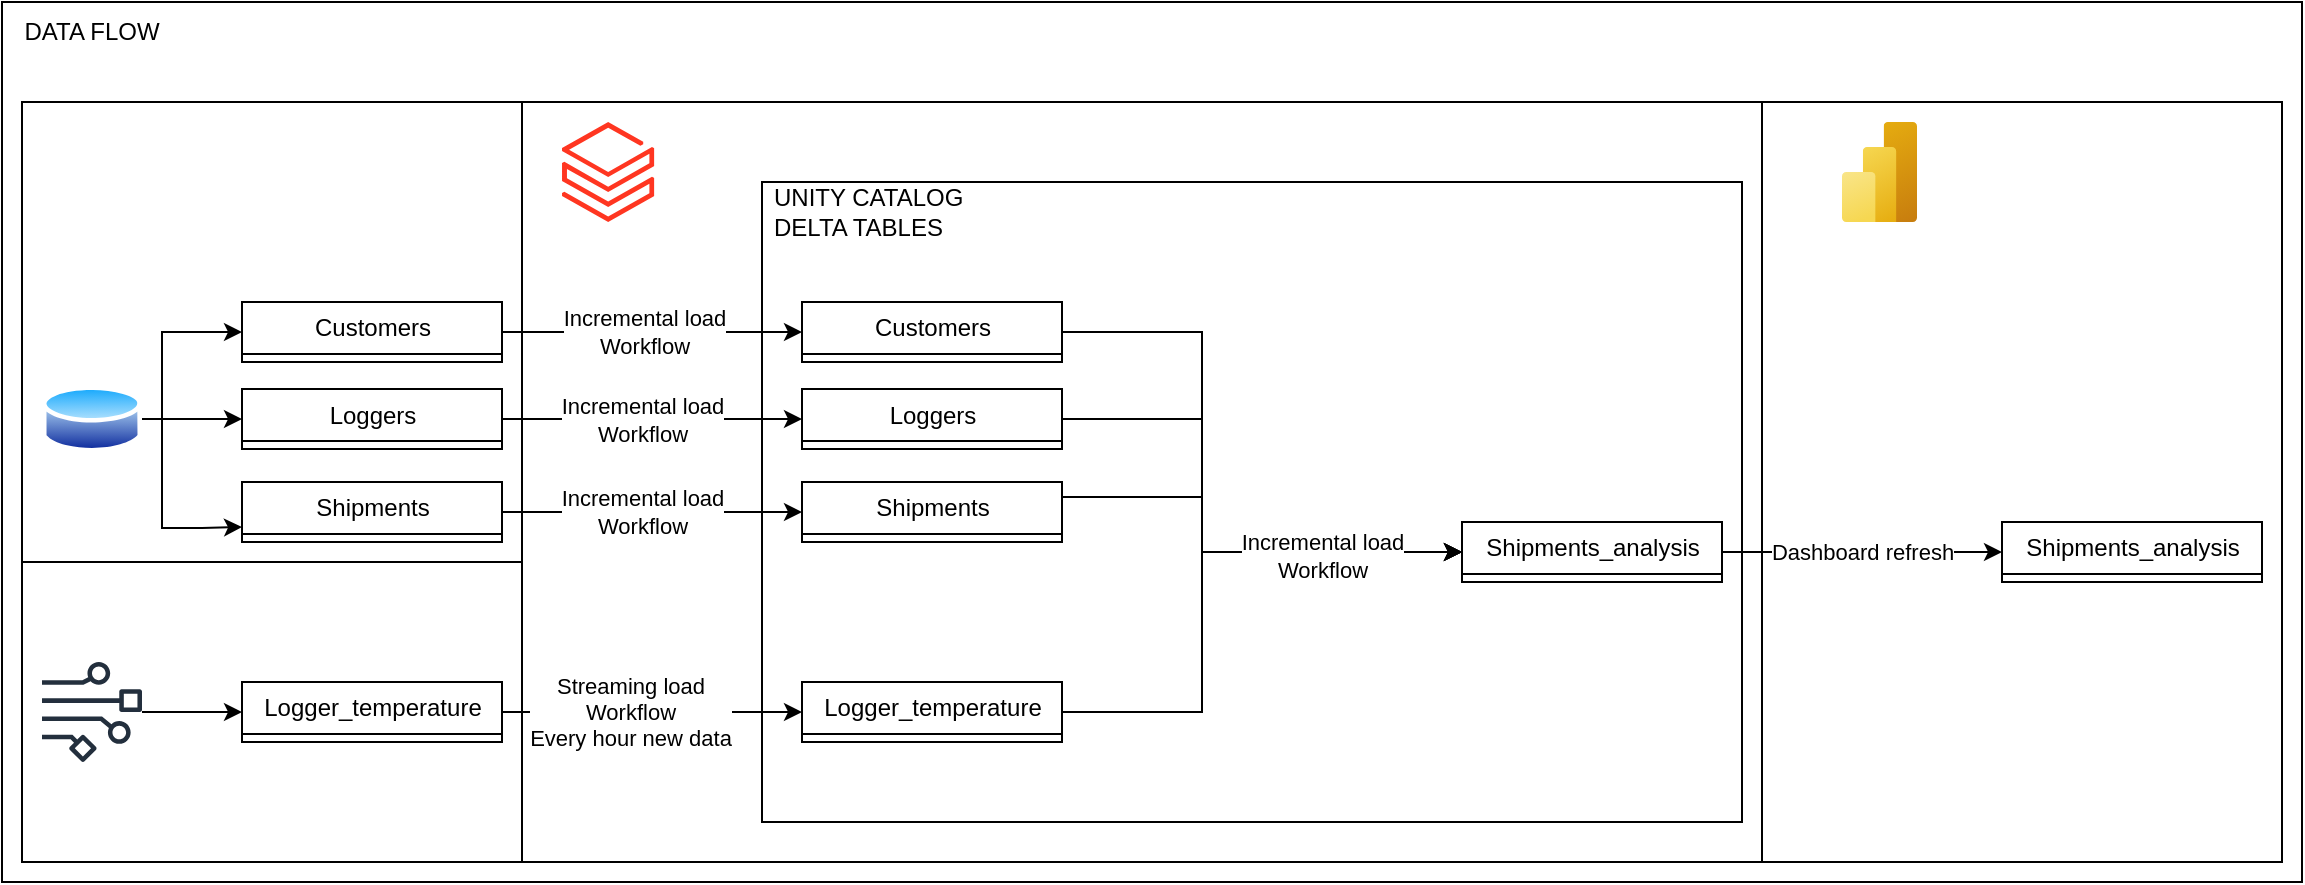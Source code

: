 <mxfile version="24.7.1" type="device">
  <diagram id="C5RBs43oDa-KdzZeNtuy" name="Page-1">
    <mxGraphModel dx="1426" dy="759" grid="1" gridSize="10" guides="1" tooltips="1" connect="1" arrows="1" fold="1" page="1" pageScale="1" pageWidth="827" pageHeight="1169" math="0" shadow="0">
      <root>
        <mxCell id="WIyWlLk6GJQsqaUBKTNV-0" />
        <mxCell id="WIyWlLk6GJQsqaUBKTNV-1" parent="WIyWlLk6GJQsqaUBKTNV-0" />
        <mxCell id="YXWPqe1yv4GNSdyPixt6-50" value="" style="rounded=0;whiteSpace=wrap;html=1;fillColor=none;" vertex="1" parent="WIyWlLk6GJQsqaUBKTNV-1">
          <mxGeometry x="880" y="140" width="260" height="380" as="geometry" />
        </mxCell>
        <mxCell id="YXWPqe1yv4GNSdyPixt6-51" value="" style="rounded=0;whiteSpace=wrap;html=1;fillColor=none;" vertex="1" parent="WIyWlLk6GJQsqaUBKTNV-1">
          <mxGeometry x="380" y="180" width="490" height="320" as="geometry" />
        </mxCell>
        <mxCell id="YXWPqe1yv4GNSdyPixt6-33" value="" style="rounded=0;whiteSpace=wrap;html=1;fillColor=none;" vertex="1" parent="WIyWlLk6GJQsqaUBKTNV-1">
          <mxGeometry x="260" y="140" width="620" height="380" as="geometry" />
        </mxCell>
        <mxCell id="5bTx0EwJfuGAFKNWrLTd-19" value="" style="image;aspect=fixed;html=1;points=[];align=center;fontSize=12;image=img/lib/azure2/analytics/Azure_Databricks.svg;" parent="WIyWlLk6GJQsqaUBKTNV-1" vertex="1">
          <mxGeometry x="280" y="150" width="46.18" height="50" as="geometry" />
        </mxCell>
        <mxCell id="5bTx0EwJfuGAFKNWrLTd-22" value="" style="image;aspect=fixed;html=1;points=[];align=center;fontSize=12;image=img/lib/azure2/analytics/Power_BI_Embedded.svg;" parent="WIyWlLk6GJQsqaUBKTNV-1" vertex="1">
          <mxGeometry x="920" y="150" width="37.5" height="50" as="geometry" />
        </mxCell>
        <mxCell id="YXWPqe1yv4GNSdyPixt6-13" style="edgeStyle=orthogonalEdgeStyle;rounded=0;orthogonalLoop=1;jettySize=auto;html=1;entryX=0;entryY=0.5;entryDx=0;entryDy=0;" edge="1" parent="WIyWlLk6GJQsqaUBKTNV-1" source="YXWPqe1yv4GNSdyPixt6-0" target="YXWPqe1yv4GNSdyPixt6-4">
          <mxGeometry relative="1" as="geometry">
            <Array as="points">
              <mxPoint x="80" y="299" />
              <mxPoint x="80" y="255" />
            </Array>
          </mxGeometry>
        </mxCell>
        <mxCell id="YXWPqe1yv4GNSdyPixt6-14" style="edgeStyle=orthogonalEdgeStyle;rounded=0;orthogonalLoop=1;jettySize=auto;html=1;" edge="1" parent="WIyWlLk6GJQsqaUBKTNV-1" source="YXWPqe1yv4GNSdyPixt6-0" target="YXWPqe1yv4GNSdyPixt6-8">
          <mxGeometry relative="1" as="geometry" />
        </mxCell>
        <mxCell id="YXWPqe1yv4GNSdyPixt6-15" style="edgeStyle=orthogonalEdgeStyle;rounded=0;orthogonalLoop=1;jettySize=auto;html=1;entryX=0;entryY=0.75;entryDx=0;entryDy=0;" edge="1" parent="WIyWlLk6GJQsqaUBKTNV-1" source="YXWPqe1yv4GNSdyPixt6-0" target="YXWPqe1yv4GNSdyPixt6-9">
          <mxGeometry relative="1" as="geometry">
            <Array as="points">
              <mxPoint x="80" y="299" />
              <mxPoint x="80" y="353" />
              <mxPoint x="100" y="353" />
            </Array>
          </mxGeometry>
        </mxCell>
        <mxCell id="YXWPqe1yv4GNSdyPixt6-0" value="" style="image;aspect=fixed;perimeter=ellipsePerimeter;html=1;align=center;shadow=0;dashed=0;spacingTop=3;image=img/lib/active_directory/database.svg;" vertex="1" parent="WIyWlLk6GJQsqaUBKTNV-1">
          <mxGeometry x="20" y="280" width="50" height="37" as="geometry" />
        </mxCell>
        <mxCell id="YXWPqe1yv4GNSdyPixt6-26" style="edgeStyle=orthogonalEdgeStyle;rounded=0;orthogonalLoop=1;jettySize=auto;html=1;" edge="1" parent="WIyWlLk6GJQsqaUBKTNV-1" source="YXWPqe1yv4GNSdyPixt6-3" target="YXWPqe1yv4GNSdyPixt6-10">
          <mxGeometry relative="1" as="geometry" />
        </mxCell>
        <mxCell id="YXWPqe1yv4GNSdyPixt6-3" value="" style="sketch=0;outlineConnect=0;fontColor=#232F3E;gradientColor=none;fillColor=#232F3D;strokeColor=none;dashed=0;verticalLabelPosition=bottom;verticalAlign=top;align=center;html=1;fontSize=12;fontStyle=0;aspect=fixed;pointerEvents=1;shape=mxgraph.aws4.data_stream;" vertex="1" parent="WIyWlLk6GJQsqaUBKTNV-1">
          <mxGeometry x="20" y="420" width="50" height="50" as="geometry" />
        </mxCell>
        <mxCell id="YXWPqe1yv4GNSdyPixt6-19" style="edgeStyle=orthogonalEdgeStyle;rounded=0;orthogonalLoop=1;jettySize=auto;html=1;exitX=1;exitY=0.5;exitDx=0;exitDy=0;entryX=0;entryY=0.5;entryDx=0;entryDy=0;" edge="1" parent="WIyWlLk6GJQsqaUBKTNV-1" source="YXWPqe1yv4GNSdyPixt6-4" target="YXWPqe1yv4GNSdyPixt6-16">
          <mxGeometry relative="1" as="geometry" />
        </mxCell>
        <mxCell id="YXWPqe1yv4GNSdyPixt6-22" value="Incremental load&lt;div&gt;Workflow&lt;/div&gt;" style="edgeLabel;html=1;align=center;verticalAlign=middle;resizable=0;points=[];" vertex="1" connectable="0" parent="YXWPqe1yv4GNSdyPixt6-19">
          <mxGeometry x="-0.127" y="2" relative="1" as="geometry">
            <mxPoint x="5" y="2" as="offset" />
          </mxGeometry>
        </mxCell>
        <mxCell id="YXWPqe1yv4GNSdyPixt6-4" value="Customers" style="swimlane;fontStyle=0;childLayout=stackLayout;horizontal=1;startSize=26;fillColor=none;horizontalStack=0;resizeParent=1;resizeParentMax=0;resizeLast=0;collapsible=1;marginBottom=0;html=1;" vertex="1" collapsed="1" parent="WIyWlLk6GJQsqaUBKTNV-1">
          <mxGeometry x="120" y="240" width="130" height="30" as="geometry">
            <mxRectangle x="220" y="400" width="140" height="52" as="alternateBounds" />
          </mxGeometry>
        </mxCell>
        <mxCell id="YXWPqe1yv4GNSdyPixt6-20" style="edgeStyle=orthogonalEdgeStyle;rounded=0;orthogonalLoop=1;jettySize=auto;html=1;exitX=1;exitY=0.5;exitDx=0;exitDy=0;" edge="1" parent="WIyWlLk6GJQsqaUBKTNV-1" source="YXWPqe1yv4GNSdyPixt6-8" target="YXWPqe1yv4GNSdyPixt6-17">
          <mxGeometry relative="1" as="geometry" />
        </mxCell>
        <mxCell id="YXWPqe1yv4GNSdyPixt6-23" value="Incremental load&lt;div&gt;Workflow&lt;br&gt;&lt;/div&gt;" style="edgeLabel;html=1;align=center;verticalAlign=middle;resizable=0;points=[];" vertex="1" connectable="0" parent="YXWPqe1yv4GNSdyPixt6-20">
          <mxGeometry x="-0.2" y="2" relative="1" as="geometry">
            <mxPoint x="10" y="2" as="offset" />
          </mxGeometry>
        </mxCell>
        <mxCell id="YXWPqe1yv4GNSdyPixt6-8" value="Loggers" style="swimlane;fontStyle=0;childLayout=stackLayout;horizontal=1;startSize=26;fillColor=none;horizontalStack=0;resizeParent=1;resizeParentMax=0;resizeLast=0;collapsible=1;marginBottom=0;html=1;" vertex="1" collapsed="1" parent="WIyWlLk6GJQsqaUBKTNV-1">
          <mxGeometry x="120" y="283.5" width="130" height="30" as="geometry">
            <mxRectangle x="220" y="400" width="140" height="52" as="alternateBounds" />
          </mxGeometry>
        </mxCell>
        <mxCell id="YXWPqe1yv4GNSdyPixt6-21" style="edgeStyle=orthogonalEdgeStyle;rounded=0;orthogonalLoop=1;jettySize=auto;html=1;exitX=1;exitY=0.5;exitDx=0;exitDy=0;" edge="1" parent="WIyWlLk6GJQsqaUBKTNV-1" source="YXWPqe1yv4GNSdyPixt6-9" target="YXWPqe1yv4GNSdyPixt6-18">
          <mxGeometry relative="1" as="geometry" />
        </mxCell>
        <mxCell id="YXWPqe1yv4GNSdyPixt6-24" value="Incremental load&lt;div&gt;Workflow&lt;br&gt;&lt;/div&gt;" style="edgeLabel;html=1;align=center;verticalAlign=middle;resizable=0;points=[];" vertex="1" connectable="0" parent="YXWPqe1yv4GNSdyPixt6-21">
          <mxGeometry x="-0.2" y="-1" relative="1" as="geometry">
            <mxPoint x="10" y="-1" as="offset" />
          </mxGeometry>
        </mxCell>
        <mxCell id="YXWPqe1yv4GNSdyPixt6-9" value="Shipments" style="swimlane;fontStyle=0;childLayout=stackLayout;horizontal=1;startSize=26;fillColor=none;horizontalStack=0;resizeParent=1;resizeParentMax=0;resizeLast=0;collapsible=1;marginBottom=0;html=1;" vertex="1" collapsed="1" parent="WIyWlLk6GJQsqaUBKTNV-1">
          <mxGeometry x="120" y="330" width="130" height="30" as="geometry">
            <mxRectangle x="220" y="400" width="140" height="52" as="alternateBounds" />
          </mxGeometry>
        </mxCell>
        <mxCell id="YXWPqe1yv4GNSdyPixt6-28" style="edgeStyle=orthogonalEdgeStyle;rounded=0;orthogonalLoop=1;jettySize=auto;html=1;" edge="1" parent="WIyWlLk6GJQsqaUBKTNV-1" source="YXWPqe1yv4GNSdyPixt6-10" target="YXWPqe1yv4GNSdyPixt6-27">
          <mxGeometry relative="1" as="geometry" />
        </mxCell>
        <mxCell id="YXWPqe1yv4GNSdyPixt6-29" value="Streaming load&lt;div&gt;Workflow&lt;/div&gt;&lt;div&gt;Every hour new data&lt;/div&gt;" style="edgeLabel;html=1;align=center;verticalAlign=middle;resizable=0;points=[];" vertex="1" connectable="0" parent="YXWPqe1yv4GNSdyPixt6-28">
          <mxGeometry x="-0.145" relative="1" as="geometry">
            <mxPoint as="offset" />
          </mxGeometry>
        </mxCell>
        <mxCell id="YXWPqe1yv4GNSdyPixt6-10" value="Logger_temperature" style="swimlane;fontStyle=0;childLayout=stackLayout;horizontal=1;startSize=26;fillColor=none;horizontalStack=0;resizeParent=1;resizeParentMax=0;resizeLast=0;collapsible=1;marginBottom=0;html=1;" vertex="1" collapsed="1" parent="WIyWlLk6GJQsqaUBKTNV-1">
          <mxGeometry x="120" y="430" width="130" height="30" as="geometry">
            <mxRectangle x="220" y="400" width="140" height="52" as="alternateBounds" />
          </mxGeometry>
        </mxCell>
        <mxCell id="YXWPqe1yv4GNSdyPixt6-41" style="edgeStyle=orthogonalEdgeStyle;rounded=0;orthogonalLoop=1;jettySize=auto;html=1;exitX=1;exitY=0.5;exitDx=0;exitDy=0;entryX=0;entryY=0.5;entryDx=0;entryDy=0;" edge="1" parent="WIyWlLk6GJQsqaUBKTNV-1" source="YXWPqe1yv4GNSdyPixt6-16" target="YXWPqe1yv4GNSdyPixt6-35">
          <mxGeometry relative="1" as="geometry">
            <Array as="points">
              <mxPoint x="600" y="255" />
              <mxPoint x="600" y="365" />
            </Array>
          </mxGeometry>
        </mxCell>
        <mxCell id="YXWPqe1yv4GNSdyPixt6-16" value="Customers" style="swimlane;fontStyle=0;childLayout=stackLayout;horizontal=1;startSize=26;fillColor=none;horizontalStack=0;resizeParent=1;resizeParentMax=0;resizeLast=0;collapsible=1;marginBottom=0;html=1;" vertex="1" collapsed="1" parent="WIyWlLk6GJQsqaUBKTNV-1">
          <mxGeometry x="400" y="240" width="130" height="30" as="geometry">
            <mxRectangle x="220" y="400" width="140" height="52" as="alternateBounds" />
          </mxGeometry>
        </mxCell>
        <mxCell id="YXWPqe1yv4GNSdyPixt6-42" style="edgeStyle=orthogonalEdgeStyle;rounded=0;orthogonalLoop=1;jettySize=auto;html=1;exitX=1;exitY=0.5;exitDx=0;exitDy=0;entryX=0;entryY=0.5;entryDx=0;entryDy=0;" edge="1" parent="WIyWlLk6GJQsqaUBKTNV-1" source="YXWPqe1yv4GNSdyPixt6-17" target="YXWPqe1yv4GNSdyPixt6-35">
          <mxGeometry relative="1" as="geometry">
            <mxPoint x="620" y="299" as="targetPoint" />
            <Array as="points">
              <mxPoint x="600" y="299" />
              <mxPoint x="600" y="365" />
            </Array>
          </mxGeometry>
        </mxCell>
        <mxCell id="YXWPqe1yv4GNSdyPixt6-17" value="Loggers" style="swimlane;fontStyle=0;childLayout=stackLayout;horizontal=1;startSize=26;fillColor=none;horizontalStack=0;resizeParent=1;resizeParentMax=0;resizeLast=0;collapsible=1;marginBottom=0;html=1;" vertex="1" collapsed="1" parent="WIyWlLk6GJQsqaUBKTNV-1">
          <mxGeometry x="400" y="283.5" width="130" height="30" as="geometry">
            <mxRectangle x="220" y="400" width="140" height="52" as="alternateBounds" />
          </mxGeometry>
        </mxCell>
        <mxCell id="YXWPqe1yv4GNSdyPixt6-43" style="edgeStyle=orthogonalEdgeStyle;rounded=0;orthogonalLoop=1;jettySize=auto;html=1;exitX=1;exitY=0.25;exitDx=0;exitDy=0;entryX=0;entryY=0.5;entryDx=0;entryDy=0;" edge="1" parent="WIyWlLk6GJQsqaUBKTNV-1" source="YXWPqe1yv4GNSdyPixt6-18" target="YXWPqe1yv4GNSdyPixt6-35">
          <mxGeometry relative="1" as="geometry">
            <Array as="points">
              <mxPoint x="600" y="338" />
              <mxPoint x="600" y="365" />
            </Array>
          </mxGeometry>
        </mxCell>
        <mxCell id="YXWPqe1yv4GNSdyPixt6-18" value="Shipments" style="swimlane;fontStyle=0;childLayout=stackLayout;horizontal=1;startSize=26;fillColor=none;horizontalStack=0;resizeParent=1;resizeParentMax=0;resizeLast=0;collapsible=1;marginBottom=0;html=1;" vertex="1" collapsed="1" parent="WIyWlLk6GJQsqaUBKTNV-1">
          <mxGeometry x="400" y="330" width="130" height="30" as="geometry">
            <mxRectangle x="220" y="400" width="140" height="52" as="alternateBounds" />
          </mxGeometry>
        </mxCell>
        <mxCell id="YXWPqe1yv4GNSdyPixt6-44" style="edgeStyle=orthogonalEdgeStyle;rounded=0;orthogonalLoop=1;jettySize=auto;html=1;entryX=0;entryY=0.5;entryDx=0;entryDy=0;" edge="1" parent="WIyWlLk6GJQsqaUBKTNV-1" source="YXWPqe1yv4GNSdyPixt6-27" target="YXWPqe1yv4GNSdyPixt6-35">
          <mxGeometry relative="1" as="geometry">
            <Array as="points">
              <mxPoint x="600" y="445" />
              <mxPoint x="600" y="365" />
            </Array>
          </mxGeometry>
        </mxCell>
        <mxCell id="YXWPqe1yv4GNSdyPixt6-45" value="Incremental load&lt;div&gt;Workflow&lt;/div&gt;" style="edgeLabel;html=1;align=center;verticalAlign=middle;resizable=0;points=[];" vertex="1" connectable="0" parent="YXWPqe1yv4GNSdyPixt6-44">
          <mxGeometry x="0.497" y="-2" relative="1" as="geometry">
            <mxPoint as="offset" />
          </mxGeometry>
        </mxCell>
        <mxCell id="YXWPqe1yv4GNSdyPixt6-27" value="Logger_temperature" style="swimlane;fontStyle=0;childLayout=stackLayout;horizontal=1;startSize=26;fillColor=none;horizontalStack=0;resizeParent=1;resizeParentMax=0;resizeLast=0;collapsible=1;marginBottom=0;html=1;" vertex="1" collapsed="1" parent="WIyWlLk6GJQsqaUBKTNV-1">
          <mxGeometry x="400" y="430" width="130" height="30" as="geometry">
            <mxRectangle x="220" y="400" width="140" height="52" as="alternateBounds" />
          </mxGeometry>
        </mxCell>
        <mxCell id="YXWPqe1yv4GNSdyPixt6-31" value="" style="rounded=0;whiteSpace=wrap;html=1;fillColor=none;" vertex="1" parent="WIyWlLk6GJQsqaUBKTNV-1">
          <mxGeometry x="10" y="140" width="250" height="230" as="geometry" />
        </mxCell>
        <mxCell id="YXWPqe1yv4GNSdyPixt6-32" value="" style="rounded=0;whiteSpace=wrap;html=1;fillColor=none;" vertex="1" parent="WIyWlLk6GJQsqaUBKTNV-1">
          <mxGeometry x="10" y="370" width="250" height="150" as="geometry" />
        </mxCell>
        <mxCell id="YXWPqe1yv4GNSdyPixt6-48" style="edgeStyle=orthogonalEdgeStyle;rounded=0;orthogonalLoop=1;jettySize=auto;html=1;exitX=1;exitY=0.5;exitDx=0;exitDy=0;entryX=0;entryY=0.5;entryDx=0;entryDy=0;" edge="1" parent="WIyWlLk6GJQsqaUBKTNV-1" source="YXWPqe1yv4GNSdyPixt6-35" target="YXWPqe1yv4GNSdyPixt6-47">
          <mxGeometry relative="1" as="geometry" />
        </mxCell>
        <mxCell id="YXWPqe1yv4GNSdyPixt6-49" value="Dashboard refresh" style="edgeLabel;html=1;align=center;verticalAlign=middle;resizable=0;points=[];" vertex="1" connectable="0" parent="YXWPqe1yv4GNSdyPixt6-48">
          <mxGeometry relative="1" as="geometry">
            <mxPoint as="offset" />
          </mxGeometry>
        </mxCell>
        <mxCell id="YXWPqe1yv4GNSdyPixt6-35" value="Shipments_analysis" style="swimlane;fontStyle=0;childLayout=stackLayout;horizontal=1;startSize=26;fillColor=none;horizontalStack=0;resizeParent=1;resizeParentMax=0;resizeLast=0;collapsible=1;marginBottom=0;html=1;" vertex="1" collapsed="1" parent="WIyWlLk6GJQsqaUBKTNV-1">
          <mxGeometry x="730" y="350" width="130" height="30" as="geometry">
            <mxRectangle x="220" y="400" width="140" height="52" as="alternateBounds" />
          </mxGeometry>
        </mxCell>
        <mxCell id="YXWPqe1yv4GNSdyPixt6-47" value="Shipments_analysis" style="swimlane;fontStyle=0;childLayout=stackLayout;horizontal=1;startSize=26;fillColor=none;horizontalStack=0;resizeParent=1;resizeParentMax=0;resizeLast=0;collapsible=1;marginBottom=0;html=1;" vertex="1" collapsed="1" parent="WIyWlLk6GJQsqaUBKTNV-1">
          <mxGeometry x="1000" y="350" width="130" height="30" as="geometry">
            <mxRectangle x="220" y="400" width="140" height="52" as="alternateBounds" />
          </mxGeometry>
        </mxCell>
        <mxCell id="YXWPqe1yv4GNSdyPixt6-52" value="UNITY CATALOG&lt;div&gt;DELTA TABLES&lt;/div&gt;" style="text;html=1;align=left;verticalAlign=middle;whiteSpace=wrap;rounded=0;" vertex="1" parent="WIyWlLk6GJQsqaUBKTNV-1">
          <mxGeometry x="384" y="180" width="116" height="30" as="geometry" />
        </mxCell>
        <mxCell id="YXWPqe1yv4GNSdyPixt6-54" value="" style="rounded=0;whiteSpace=wrap;html=1;fillColor=none;" vertex="1" parent="WIyWlLk6GJQsqaUBKTNV-1">
          <mxGeometry y="90" width="1150" height="440" as="geometry" />
        </mxCell>
        <mxCell id="YXWPqe1yv4GNSdyPixt6-55" value="DATA FLOW" style="text;html=1;align=center;verticalAlign=middle;whiteSpace=wrap;rounded=0;" vertex="1" parent="WIyWlLk6GJQsqaUBKTNV-1">
          <mxGeometry y="90" width="90" height="30" as="geometry" />
        </mxCell>
      </root>
    </mxGraphModel>
  </diagram>
</mxfile>
